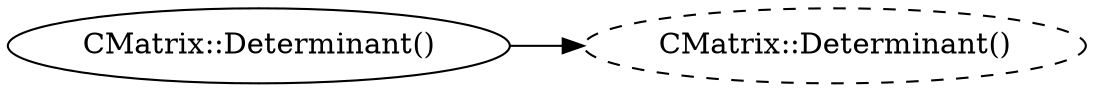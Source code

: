 digraph "/home/labaccount/11-2-17/mlsa/IG/example/LinearEquation Call Graph" {
	graph [dpi=300
		rankdir=LR
		size="7.5, 10"
	];

	Node0x809326447 [shape=oval, label="CMatrix::Determinant()"];
	Node0x488671205 [shape=oval, style=dashed, label="CMatrix::Determinant()"];
	Node0x809326447 -> Node0x488671205;
}
